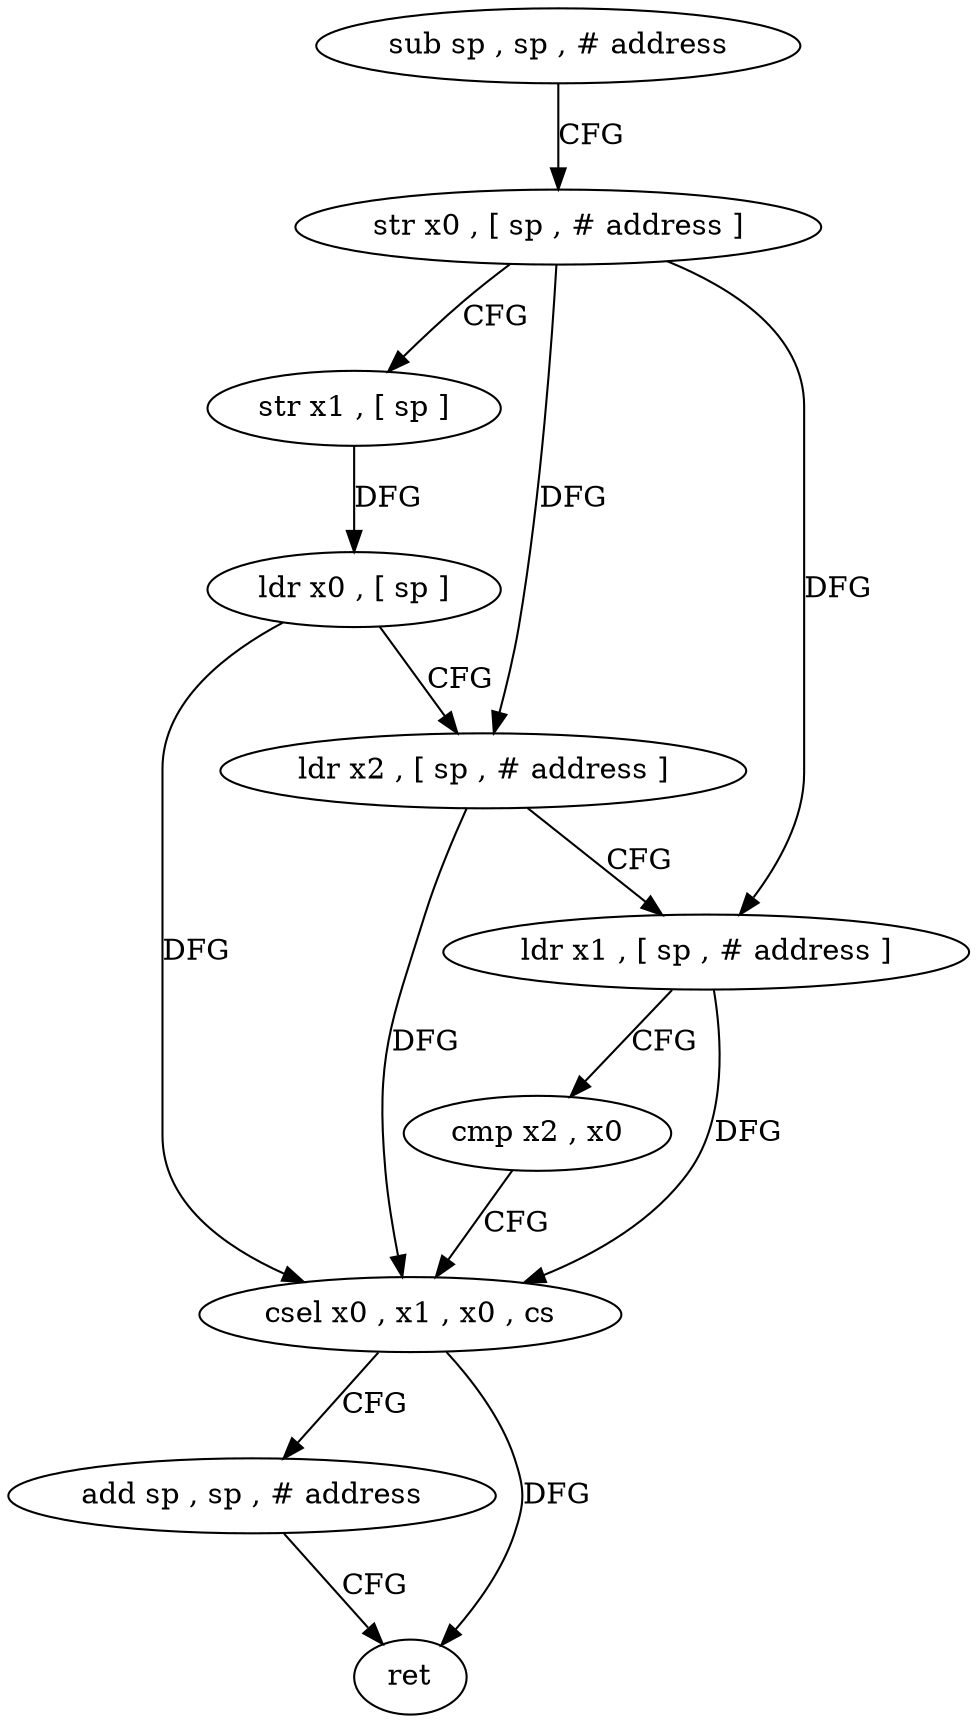 digraph "func" {
"407780" [label = "sub sp , sp , # address" ]
"407784" [label = "str x0 , [ sp , # address ]" ]
"407788" [label = "str x1 , [ sp ]" ]
"407792" [label = "ldr x0 , [ sp ]" ]
"407796" [label = "ldr x2 , [ sp , # address ]" ]
"407800" [label = "ldr x1 , [ sp , # address ]" ]
"407804" [label = "cmp x2 , x0" ]
"407808" [label = "csel x0 , x1 , x0 , cs" ]
"407812" [label = "add sp , sp , # address" ]
"407816" [label = "ret" ]
"407780" -> "407784" [ label = "CFG" ]
"407784" -> "407788" [ label = "CFG" ]
"407784" -> "407796" [ label = "DFG" ]
"407784" -> "407800" [ label = "DFG" ]
"407788" -> "407792" [ label = "DFG" ]
"407792" -> "407796" [ label = "CFG" ]
"407792" -> "407808" [ label = "DFG" ]
"407796" -> "407800" [ label = "CFG" ]
"407796" -> "407808" [ label = "DFG" ]
"407800" -> "407804" [ label = "CFG" ]
"407800" -> "407808" [ label = "DFG" ]
"407804" -> "407808" [ label = "CFG" ]
"407808" -> "407812" [ label = "CFG" ]
"407808" -> "407816" [ label = "DFG" ]
"407812" -> "407816" [ label = "CFG" ]
}
